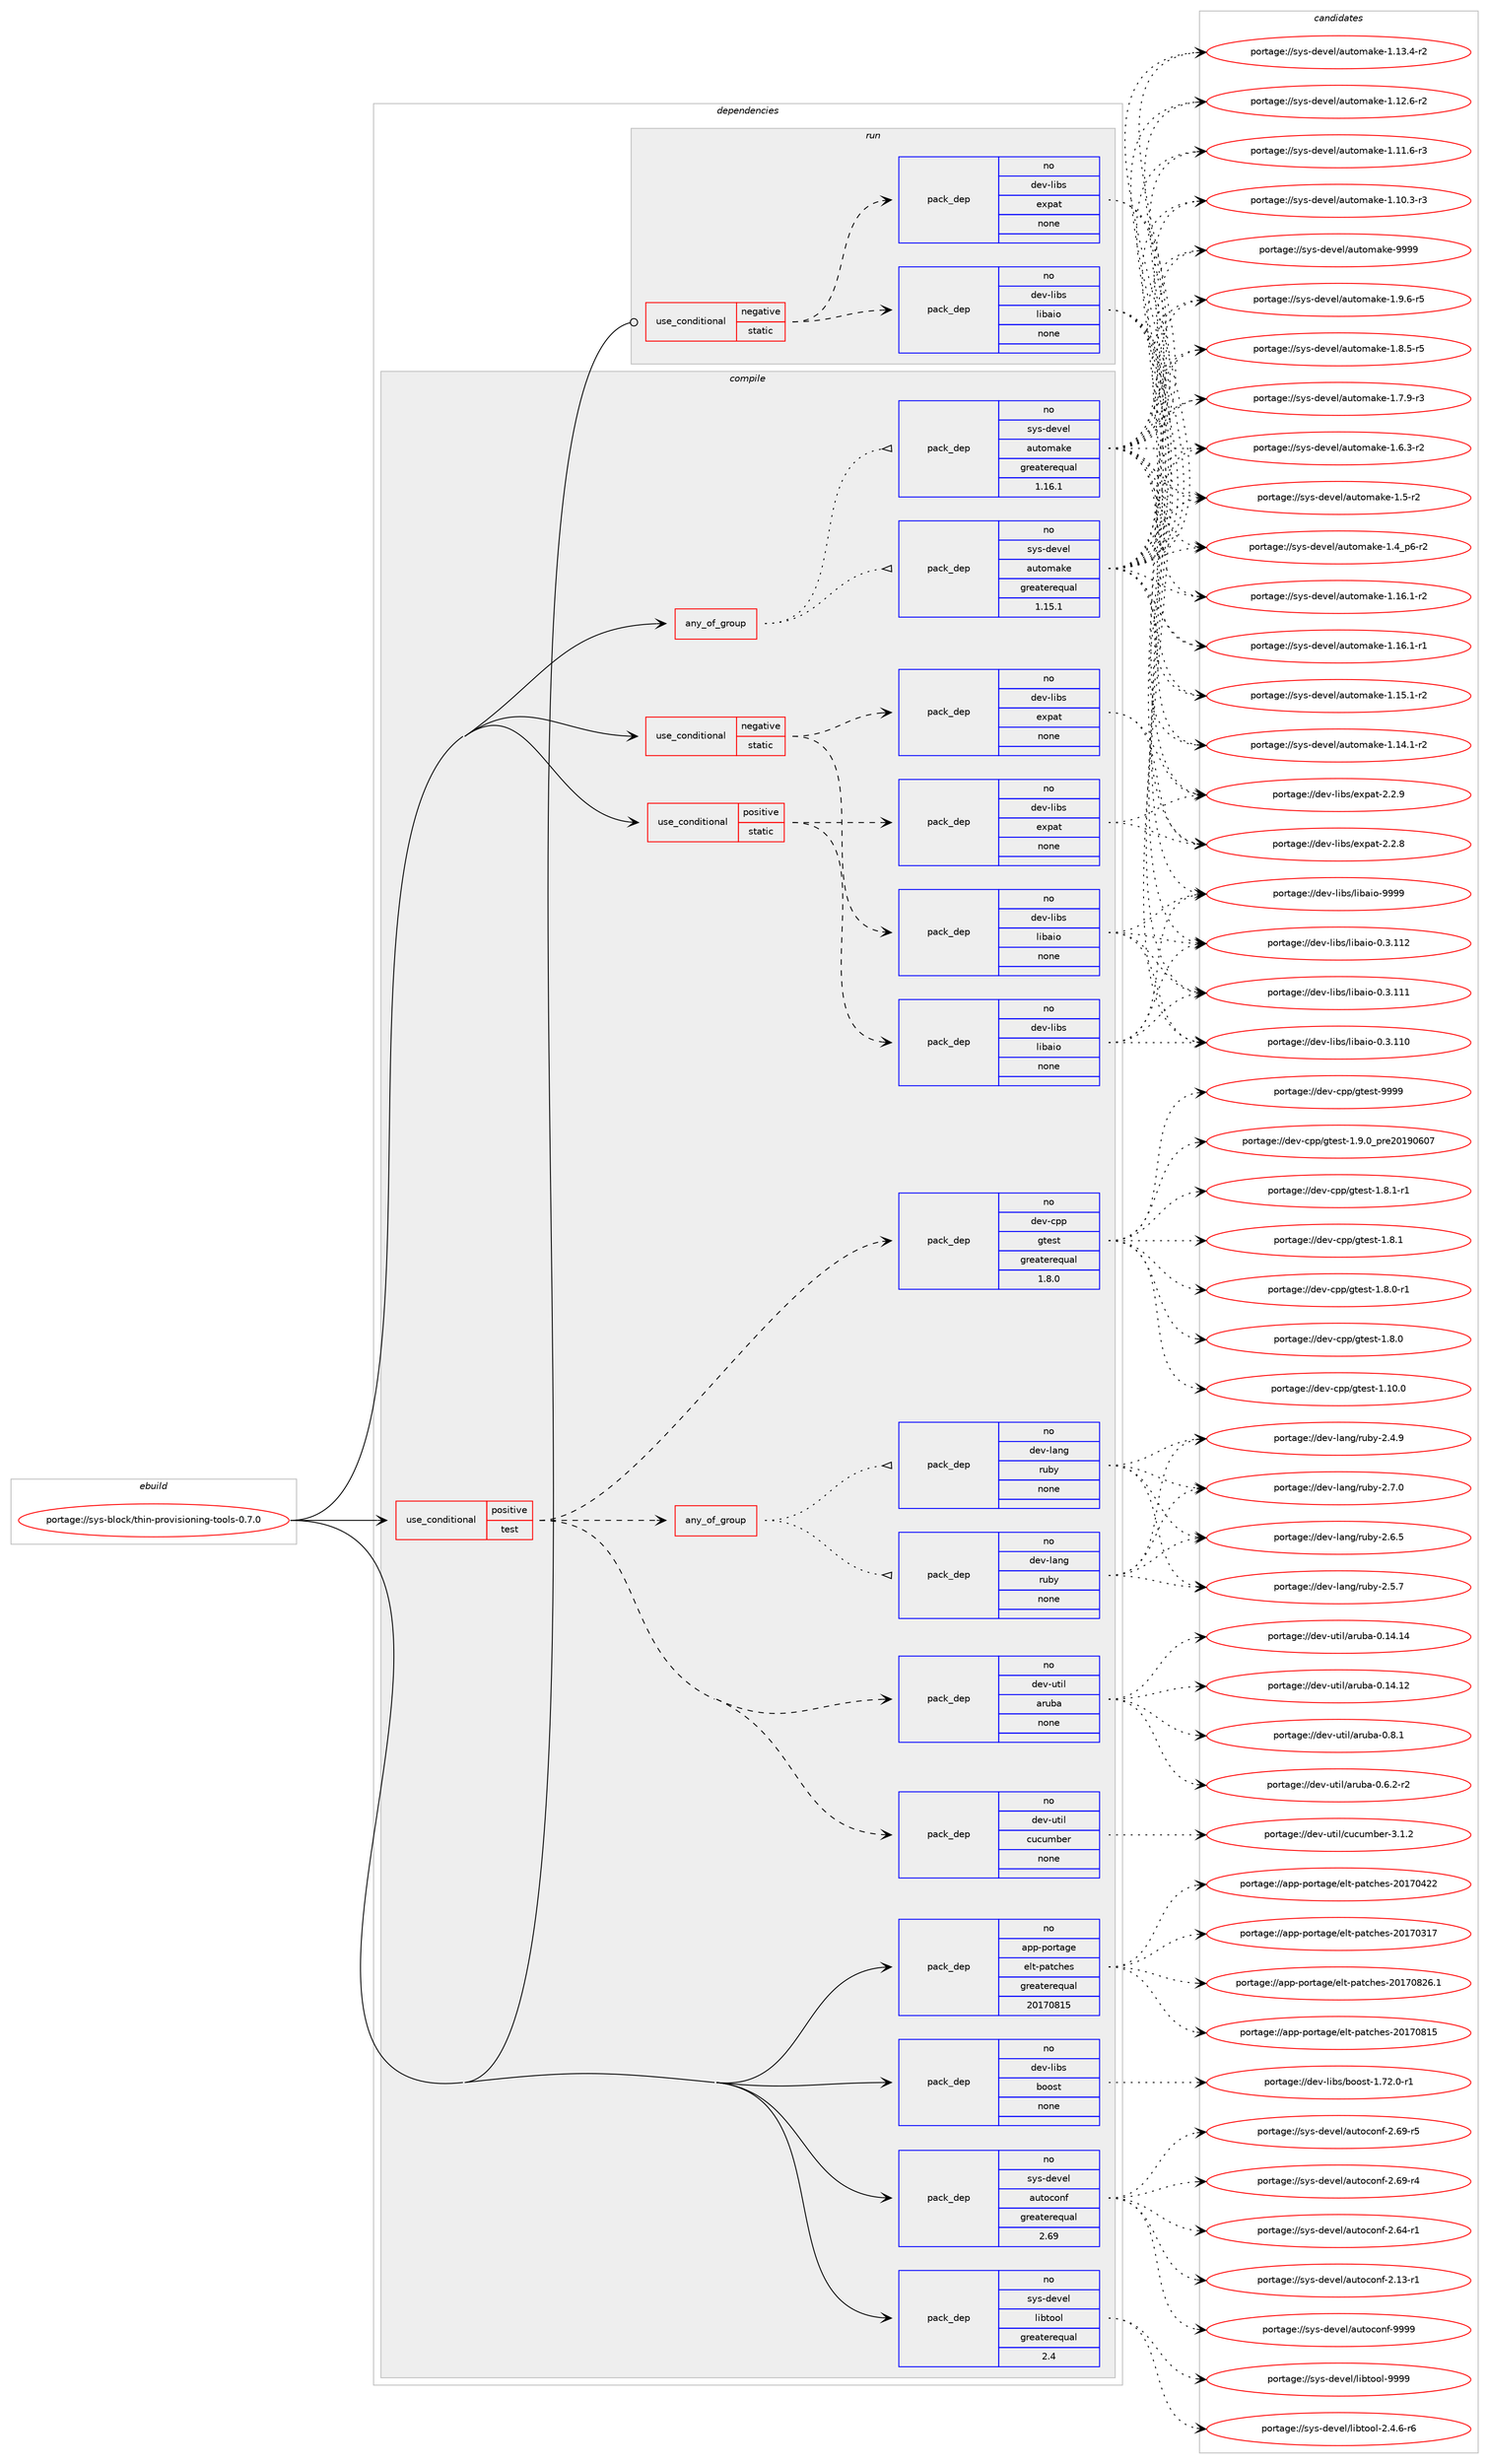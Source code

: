 digraph prolog {

# *************
# Graph options
# *************

newrank=true;
concentrate=true;
compound=true;
graph [rankdir=LR,fontname=Helvetica,fontsize=10,ranksep=1.5];#, ranksep=2.5, nodesep=0.2];
edge  [arrowhead=vee];
node  [fontname=Helvetica,fontsize=10];

# **********
# The ebuild
# **********

subgraph cluster_leftcol {
color=gray;
rank=same;
label=<<i>ebuild</i>>;
id [label="portage://sys-block/thin-provisioning-tools-0.7.0", color=red, width=4, href="../sys-block/thin-provisioning-tools-0.7.0.svg"];
}

# ****************
# The dependencies
# ****************

subgraph cluster_midcol {
color=gray;
label=<<i>dependencies</i>>;
subgraph cluster_compile {
fillcolor="#eeeeee";
style=filled;
label=<<i>compile</i>>;
subgraph any811 {
dependency33783 [label=<<TABLE BORDER="0" CELLBORDER="1" CELLSPACING="0" CELLPADDING="4"><TR><TD CELLPADDING="10">any_of_group</TD></TR></TABLE>>, shape=none, color=red];subgraph pack26426 {
dependency33784 [label=<<TABLE BORDER="0" CELLBORDER="1" CELLSPACING="0" CELLPADDING="4" WIDTH="220"><TR><TD ROWSPAN="6" CELLPADDING="30">pack_dep</TD></TR><TR><TD WIDTH="110">no</TD></TR><TR><TD>sys-devel</TD></TR><TR><TD>automake</TD></TR><TR><TD>greaterequal</TD></TR><TR><TD>1.16.1</TD></TR></TABLE>>, shape=none, color=blue];
}
dependency33783:e -> dependency33784:w [weight=20,style="dotted",arrowhead="oinv"];
subgraph pack26427 {
dependency33785 [label=<<TABLE BORDER="0" CELLBORDER="1" CELLSPACING="0" CELLPADDING="4" WIDTH="220"><TR><TD ROWSPAN="6" CELLPADDING="30">pack_dep</TD></TR><TR><TD WIDTH="110">no</TD></TR><TR><TD>sys-devel</TD></TR><TR><TD>automake</TD></TR><TR><TD>greaterequal</TD></TR><TR><TD>1.15.1</TD></TR></TABLE>>, shape=none, color=blue];
}
dependency33783:e -> dependency33785:w [weight=20,style="dotted",arrowhead="oinv"];
}
id:e -> dependency33783:w [weight=20,style="solid",arrowhead="vee"];
subgraph cond6511 {
dependency33786 [label=<<TABLE BORDER="0" CELLBORDER="1" CELLSPACING="0" CELLPADDING="4"><TR><TD ROWSPAN="3" CELLPADDING="10">use_conditional</TD></TR><TR><TD>negative</TD></TR><TR><TD>static</TD></TR></TABLE>>, shape=none, color=red];
subgraph pack26428 {
dependency33787 [label=<<TABLE BORDER="0" CELLBORDER="1" CELLSPACING="0" CELLPADDING="4" WIDTH="220"><TR><TD ROWSPAN="6" CELLPADDING="30">pack_dep</TD></TR><TR><TD WIDTH="110">no</TD></TR><TR><TD>dev-libs</TD></TR><TR><TD>expat</TD></TR><TR><TD>none</TD></TR><TR><TD></TD></TR></TABLE>>, shape=none, color=blue];
}
dependency33786:e -> dependency33787:w [weight=20,style="dashed",arrowhead="vee"];
subgraph pack26429 {
dependency33788 [label=<<TABLE BORDER="0" CELLBORDER="1" CELLSPACING="0" CELLPADDING="4" WIDTH="220"><TR><TD ROWSPAN="6" CELLPADDING="30">pack_dep</TD></TR><TR><TD WIDTH="110">no</TD></TR><TR><TD>dev-libs</TD></TR><TR><TD>libaio</TD></TR><TR><TD>none</TD></TR><TR><TD></TD></TR></TABLE>>, shape=none, color=blue];
}
dependency33786:e -> dependency33788:w [weight=20,style="dashed",arrowhead="vee"];
}
id:e -> dependency33786:w [weight=20,style="solid",arrowhead="vee"];
subgraph cond6512 {
dependency33789 [label=<<TABLE BORDER="0" CELLBORDER="1" CELLSPACING="0" CELLPADDING="4"><TR><TD ROWSPAN="3" CELLPADDING="10">use_conditional</TD></TR><TR><TD>positive</TD></TR><TR><TD>static</TD></TR></TABLE>>, shape=none, color=red];
subgraph pack26430 {
dependency33790 [label=<<TABLE BORDER="0" CELLBORDER="1" CELLSPACING="0" CELLPADDING="4" WIDTH="220"><TR><TD ROWSPAN="6" CELLPADDING="30">pack_dep</TD></TR><TR><TD WIDTH="110">no</TD></TR><TR><TD>dev-libs</TD></TR><TR><TD>expat</TD></TR><TR><TD>none</TD></TR><TR><TD></TD></TR></TABLE>>, shape=none, color=blue];
}
dependency33789:e -> dependency33790:w [weight=20,style="dashed",arrowhead="vee"];
subgraph pack26431 {
dependency33791 [label=<<TABLE BORDER="0" CELLBORDER="1" CELLSPACING="0" CELLPADDING="4" WIDTH="220"><TR><TD ROWSPAN="6" CELLPADDING="30">pack_dep</TD></TR><TR><TD WIDTH="110">no</TD></TR><TR><TD>dev-libs</TD></TR><TR><TD>libaio</TD></TR><TR><TD>none</TD></TR><TR><TD></TD></TR></TABLE>>, shape=none, color=blue];
}
dependency33789:e -> dependency33791:w [weight=20,style="dashed",arrowhead="vee"];
}
id:e -> dependency33789:w [weight=20,style="solid",arrowhead="vee"];
subgraph cond6513 {
dependency33792 [label=<<TABLE BORDER="0" CELLBORDER="1" CELLSPACING="0" CELLPADDING="4"><TR><TD ROWSPAN="3" CELLPADDING="10">use_conditional</TD></TR><TR><TD>positive</TD></TR><TR><TD>test</TD></TR></TABLE>>, shape=none, color=red];
subgraph any812 {
dependency33793 [label=<<TABLE BORDER="0" CELLBORDER="1" CELLSPACING="0" CELLPADDING="4"><TR><TD CELLPADDING="10">any_of_group</TD></TR></TABLE>>, shape=none, color=red];subgraph pack26432 {
dependency33794 [label=<<TABLE BORDER="0" CELLBORDER="1" CELLSPACING="0" CELLPADDING="4" WIDTH="220"><TR><TD ROWSPAN="6" CELLPADDING="30">pack_dep</TD></TR><TR><TD WIDTH="110">no</TD></TR><TR><TD>dev-lang</TD></TR><TR><TD>ruby</TD></TR><TR><TD>none</TD></TR><TR><TD></TD></TR></TABLE>>, shape=none, color=blue];
}
dependency33793:e -> dependency33794:w [weight=20,style="dotted",arrowhead="oinv"];
subgraph pack26433 {
dependency33795 [label=<<TABLE BORDER="0" CELLBORDER="1" CELLSPACING="0" CELLPADDING="4" WIDTH="220"><TR><TD ROWSPAN="6" CELLPADDING="30">pack_dep</TD></TR><TR><TD WIDTH="110">no</TD></TR><TR><TD>dev-lang</TD></TR><TR><TD>ruby</TD></TR><TR><TD>none</TD></TR><TR><TD></TD></TR></TABLE>>, shape=none, color=blue];
}
dependency33793:e -> dependency33795:w [weight=20,style="dotted",arrowhead="oinv"];
}
dependency33792:e -> dependency33793:w [weight=20,style="dashed",arrowhead="vee"];
subgraph pack26434 {
dependency33796 [label=<<TABLE BORDER="0" CELLBORDER="1" CELLSPACING="0" CELLPADDING="4" WIDTH="220"><TR><TD ROWSPAN="6" CELLPADDING="30">pack_dep</TD></TR><TR><TD WIDTH="110">no</TD></TR><TR><TD>dev-cpp</TD></TR><TR><TD>gtest</TD></TR><TR><TD>greaterequal</TD></TR><TR><TD>1.8.0</TD></TR></TABLE>>, shape=none, color=blue];
}
dependency33792:e -> dependency33796:w [weight=20,style="dashed",arrowhead="vee"];
subgraph pack26435 {
dependency33797 [label=<<TABLE BORDER="0" CELLBORDER="1" CELLSPACING="0" CELLPADDING="4" WIDTH="220"><TR><TD ROWSPAN="6" CELLPADDING="30">pack_dep</TD></TR><TR><TD WIDTH="110">no</TD></TR><TR><TD>dev-util</TD></TR><TR><TD>cucumber</TD></TR><TR><TD>none</TD></TR><TR><TD></TD></TR></TABLE>>, shape=none, color=blue];
}
dependency33792:e -> dependency33797:w [weight=20,style="dashed",arrowhead="vee"];
subgraph pack26436 {
dependency33798 [label=<<TABLE BORDER="0" CELLBORDER="1" CELLSPACING="0" CELLPADDING="4" WIDTH="220"><TR><TD ROWSPAN="6" CELLPADDING="30">pack_dep</TD></TR><TR><TD WIDTH="110">no</TD></TR><TR><TD>dev-util</TD></TR><TR><TD>aruba</TD></TR><TR><TD>none</TD></TR><TR><TD></TD></TR></TABLE>>, shape=none, color=blue];
}
dependency33792:e -> dependency33798:w [weight=20,style="dashed",arrowhead="vee"];
}
id:e -> dependency33792:w [weight=20,style="solid",arrowhead="vee"];
subgraph pack26437 {
dependency33799 [label=<<TABLE BORDER="0" CELLBORDER="1" CELLSPACING="0" CELLPADDING="4" WIDTH="220"><TR><TD ROWSPAN="6" CELLPADDING="30">pack_dep</TD></TR><TR><TD WIDTH="110">no</TD></TR><TR><TD>app-portage</TD></TR><TR><TD>elt-patches</TD></TR><TR><TD>greaterequal</TD></TR><TR><TD>20170815</TD></TR></TABLE>>, shape=none, color=blue];
}
id:e -> dependency33799:w [weight=20,style="solid",arrowhead="vee"];
subgraph pack26438 {
dependency33800 [label=<<TABLE BORDER="0" CELLBORDER="1" CELLSPACING="0" CELLPADDING="4" WIDTH="220"><TR><TD ROWSPAN="6" CELLPADDING="30">pack_dep</TD></TR><TR><TD WIDTH="110">no</TD></TR><TR><TD>dev-libs</TD></TR><TR><TD>boost</TD></TR><TR><TD>none</TD></TR><TR><TD></TD></TR></TABLE>>, shape=none, color=blue];
}
id:e -> dependency33800:w [weight=20,style="solid",arrowhead="vee"];
subgraph pack26439 {
dependency33801 [label=<<TABLE BORDER="0" CELLBORDER="1" CELLSPACING="0" CELLPADDING="4" WIDTH="220"><TR><TD ROWSPAN="6" CELLPADDING="30">pack_dep</TD></TR><TR><TD WIDTH="110">no</TD></TR><TR><TD>sys-devel</TD></TR><TR><TD>autoconf</TD></TR><TR><TD>greaterequal</TD></TR><TR><TD>2.69</TD></TR></TABLE>>, shape=none, color=blue];
}
id:e -> dependency33801:w [weight=20,style="solid",arrowhead="vee"];
subgraph pack26440 {
dependency33802 [label=<<TABLE BORDER="0" CELLBORDER="1" CELLSPACING="0" CELLPADDING="4" WIDTH="220"><TR><TD ROWSPAN="6" CELLPADDING="30">pack_dep</TD></TR><TR><TD WIDTH="110">no</TD></TR><TR><TD>sys-devel</TD></TR><TR><TD>libtool</TD></TR><TR><TD>greaterequal</TD></TR><TR><TD>2.4</TD></TR></TABLE>>, shape=none, color=blue];
}
id:e -> dependency33802:w [weight=20,style="solid",arrowhead="vee"];
}
subgraph cluster_compileandrun {
fillcolor="#eeeeee";
style=filled;
label=<<i>compile and run</i>>;
}
subgraph cluster_run {
fillcolor="#eeeeee";
style=filled;
label=<<i>run</i>>;
subgraph cond6514 {
dependency33803 [label=<<TABLE BORDER="0" CELLBORDER="1" CELLSPACING="0" CELLPADDING="4"><TR><TD ROWSPAN="3" CELLPADDING="10">use_conditional</TD></TR><TR><TD>negative</TD></TR><TR><TD>static</TD></TR></TABLE>>, shape=none, color=red];
subgraph pack26441 {
dependency33804 [label=<<TABLE BORDER="0" CELLBORDER="1" CELLSPACING="0" CELLPADDING="4" WIDTH="220"><TR><TD ROWSPAN="6" CELLPADDING="30">pack_dep</TD></TR><TR><TD WIDTH="110">no</TD></TR><TR><TD>dev-libs</TD></TR><TR><TD>expat</TD></TR><TR><TD>none</TD></TR><TR><TD></TD></TR></TABLE>>, shape=none, color=blue];
}
dependency33803:e -> dependency33804:w [weight=20,style="dashed",arrowhead="vee"];
subgraph pack26442 {
dependency33805 [label=<<TABLE BORDER="0" CELLBORDER="1" CELLSPACING="0" CELLPADDING="4" WIDTH="220"><TR><TD ROWSPAN="6" CELLPADDING="30">pack_dep</TD></TR><TR><TD WIDTH="110">no</TD></TR><TR><TD>dev-libs</TD></TR><TR><TD>libaio</TD></TR><TR><TD>none</TD></TR><TR><TD></TD></TR></TABLE>>, shape=none, color=blue];
}
dependency33803:e -> dependency33805:w [weight=20,style="dashed",arrowhead="vee"];
}
id:e -> dependency33803:w [weight=20,style="solid",arrowhead="odot"];
}
}

# **************
# The candidates
# **************

subgraph cluster_choices {
rank=same;
color=gray;
label=<<i>candidates</i>>;

subgraph choice26426 {
color=black;
nodesep=1;
choice115121115451001011181011084797117116111109971071014557575757 [label="portage://sys-devel/automake-9999", color=red, width=4,href="../sys-devel/automake-9999.svg"];
choice115121115451001011181011084797117116111109971071014549465746544511453 [label="portage://sys-devel/automake-1.9.6-r5", color=red, width=4,href="../sys-devel/automake-1.9.6-r5.svg"];
choice115121115451001011181011084797117116111109971071014549465646534511453 [label="portage://sys-devel/automake-1.8.5-r5", color=red, width=4,href="../sys-devel/automake-1.8.5-r5.svg"];
choice115121115451001011181011084797117116111109971071014549465546574511451 [label="portage://sys-devel/automake-1.7.9-r3", color=red, width=4,href="../sys-devel/automake-1.7.9-r3.svg"];
choice115121115451001011181011084797117116111109971071014549465446514511450 [label="portage://sys-devel/automake-1.6.3-r2", color=red, width=4,href="../sys-devel/automake-1.6.3-r2.svg"];
choice11512111545100101118101108479711711611110997107101454946534511450 [label="portage://sys-devel/automake-1.5-r2", color=red, width=4,href="../sys-devel/automake-1.5-r2.svg"];
choice115121115451001011181011084797117116111109971071014549465295112544511450 [label="portage://sys-devel/automake-1.4_p6-r2", color=red, width=4,href="../sys-devel/automake-1.4_p6-r2.svg"];
choice11512111545100101118101108479711711611110997107101454946495446494511450 [label="portage://sys-devel/automake-1.16.1-r2", color=red, width=4,href="../sys-devel/automake-1.16.1-r2.svg"];
choice11512111545100101118101108479711711611110997107101454946495446494511449 [label="portage://sys-devel/automake-1.16.1-r1", color=red, width=4,href="../sys-devel/automake-1.16.1-r1.svg"];
choice11512111545100101118101108479711711611110997107101454946495346494511450 [label="portage://sys-devel/automake-1.15.1-r2", color=red, width=4,href="../sys-devel/automake-1.15.1-r2.svg"];
choice11512111545100101118101108479711711611110997107101454946495246494511450 [label="portage://sys-devel/automake-1.14.1-r2", color=red, width=4,href="../sys-devel/automake-1.14.1-r2.svg"];
choice11512111545100101118101108479711711611110997107101454946495146524511450 [label="portage://sys-devel/automake-1.13.4-r2", color=red, width=4,href="../sys-devel/automake-1.13.4-r2.svg"];
choice11512111545100101118101108479711711611110997107101454946495046544511450 [label="portage://sys-devel/automake-1.12.6-r2", color=red, width=4,href="../sys-devel/automake-1.12.6-r2.svg"];
choice11512111545100101118101108479711711611110997107101454946494946544511451 [label="portage://sys-devel/automake-1.11.6-r3", color=red, width=4,href="../sys-devel/automake-1.11.6-r3.svg"];
choice11512111545100101118101108479711711611110997107101454946494846514511451 [label="portage://sys-devel/automake-1.10.3-r3", color=red, width=4,href="../sys-devel/automake-1.10.3-r3.svg"];
dependency33784:e -> choice115121115451001011181011084797117116111109971071014557575757:w [style=dotted,weight="100"];
dependency33784:e -> choice115121115451001011181011084797117116111109971071014549465746544511453:w [style=dotted,weight="100"];
dependency33784:e -> choice115121115451001011181011084797117116111109971071014549465646534511453:w [style=dotted,weight="100"];
dependency33784:e -> choice115121115451001011181011084797117116111109971071014549465546574511451:w [style=dotted,weight="100"];
dependency33784:e -> choice115121115451001011181011084797117116111109971071014549465446514511450:w [style=dotted,weight="100"];
dependency33784:e -> choice11512111545100101118101108479711711611110997107101454946534511450:w [style=dotted,weight="100"];
dependency33784:e -> choice115121115451001011181011084797117116111109971071014549465295112544511450:w [style=dotted,weight="100"];
dependency33784:e -> choice11512111545100101118101108479711711611110997107101454946495446494511450:w [style=dotted,weight="100"];
dependency33784:e -> choice11512111545100101118101108479711711611110997107101454946495446494511449:w [style=dotted,weight="100"];
dependency33784:e -> choice11512111545100101118101108479711711611110997107101454946495346494511450:w [style=dotted,weight="100"];
dependency33784:e -> choice11512111545100101118101108479711711611110997107101454946495246494511450:w [style=dotted,weight="100"];
dependency33784:e -> choice11512111545100101118101108479711711611110997107101454946495146524511450:w [style=dotted,weight="100"];
dependency33784:e -> choice11512111545100101118101108479711711611110997107101454946495046544511450:w [style=dotted,weight="100"];
dependency33784:e -> choice11512111545100101118101108479711711611110997107101454946494946544511451:w [style=dotted,weight="100"];
dependency33784:e -> choice11512111545100101118101108479711711611110997107101454946494846514511451:w [style=dotted,weight="100"];
}
subgraph choice26427 {
color=black;
nodesep=1;
choice115121115451001011181011084797117116111109971071014557575757 [label="portage://sys-devel/automake-9999", color=red, width=4,href="../sys-devel/automake-9999.svg"];
choice115121115451001011181011084797117116111109971071014549465746544511453 [label="portage://sys-devel/automake-1.9.6-r5", color=red, width=4,href="../sys-devel/automake-1.9.6-r5.svg"];
choice115121115451001011181011084797117116111109971071014549465646534511453 [label="portage://sys-devel/automake-1.8.5-r5", color=red, width=4,href="../sys-devel/automake-1.8.5-r5.svg"];
choice115121115451001011181011084797117116111109971071014549465546574511451 [label="portage://sys-devel/automake-1.7.9-r3", color=red, width=4,href="../sys-devel/automake-1.7.9-r3.svg"];
choice115121115451001011181011084797117116111109971071014549465446514511450 [label="portage://sys-devel/automake-1.6.3-r2", color=red, width=4,href="../sys-devel/automake-1.6.3-r2.svg"];
choice11512111545100101118101108479711711611110997107101454946534511450 [label="portage://sys-devel/automake-1.5-r2", color=red, width=4,href="../sys-devel/automake-1.5-r2.svg"];
choice115121115451001011181011084797117116111109971071014549465295112544511450 [label="portage://sys-devel/automake-1.4_p6-r2", color=red, width=4,href="../sys-devel/automake-1.4_p6-r2.svg"];
choice11512111545100101118101108479711711611110997107101454946495446494511450 [label="portage://sys-devel/automake-1.16.1-r2", color=red, width=4,href="../sys-devel/automake-1.16.1-r2.svg"];
choice11512111545100101118101108479711711611110997107101454946495446494511449 [label="portage://sys-devel/automake-1.16.1-r1", color=red, width=4,href="../sys-devel/automake-1.16.1-r1.svg"];
choice11512111545100101118101108479711711611110997107101454946495346494511450 [label="portage://sys-devel/automake-1.15.1-r2", color=red, width=4,href="../sys-devel/automake-1.15.1-r2.svg"];
choice11512111545100101118101108479711711611110997107101454946495246494511450 [label="portage://sys-devel/automake-1.14.1-r2", color=red, width=4,href="../sys-devel/automake-1.14.1-r2.svg"];
choice11512111545100101118101108479711711611110997107101454946495146524511450 [label="portage://sys-devel/automake-1.13.4-r2", color=red, width=4,href="../sys-devel/automake-1.13.4-r2.svg"];
choice11512111545100101118101108479711711611110997107101454946495046544511450 [label="portage://sys-devel/automake-1.12.6-r2", color=red, width=4,href="../sys-devel/automake-1.12.6-r2.svg"];
choice11512111545100101118101108479711711611110997107101454946494946544511451 [label="portage://sys-devel/automake-1.11.6-r3", color=red, width=4,href="../sys-devel/automake-1.11.6-r3.svg"];
choice11512111545100101118101108479711711611110997107101454946494846514511451 [label="portage://sys-devel/automake-1.10.3-r3", color=red, width=4,href="../sys-devel/automake-1.10.3-r3.svg"];
dependency33785:e -> choice115121115451001011181011084797117116111109971071014557575757:w [style=dotted,weight="100"];
dependency33785:e -> choice115121115451001011181011084797117116111109971071014549465746544511453:w [style=dotted,weight="100"];
dependency33785:e -> choice115121115451001011181011084797117116111109971071014549465646534511453:w [style=dotted,weight="100"];
dependency33785:e -> choice115121115451001011181011084797117116111109971071014549465546574511451:w [style=dotted,weight="100"];
dependency33785:e -> choice115121115451001011181011084797117116111109971071014549465446514511450:w [style=dotted,weight="100"];
dependency33785:e -> choice11512111545100101118101108479711711611110997107101454946534511450:w [style=dotted,weight="100"];
dependency33785:e -> choice115121115451001011181011084797117116111109971071014549465295112544511450:w [style=dotted,weight="100"];
dependency33785:e -> choice11512111545100101118101108479711711611110997107101454946495446494511450:w [style=dotted,weight="100"];
dependency33785:e -> choice11512111545100101118101108479711711611110997107101454946495446494511449:w [style=dotted,weight="100"];
dependency33785:e -> choice11512111545100101118101108479711711611110997107101454946495346494511450:w [style=dotted,weight="100"];
dependency33785:e -> choice11512111545100101118101108479711711611110997107101454946495246494511450:w [style=dotted,weight="100"];
dependency33785:e -> choice11512111545100101118101108479711711611110997107101454946495146524511450:w [style=dotted,weight="100"];
dependency33785:e -> choice11512111545100101118101108479711711611110997107101454946495046544511450:w [style=dotted,weight="100"];
dependency33785:e -> choice11512111545100101118101108479711711611110997107101454946494946544511451:w [style=dotted,weight="100"];
dependency33785:e -> choice11512111545100101118101108479711711611110997107101454946494846514511451:w [style=dotted,weight="100"];
}
subgraph choice26428 {
color=black;
nodesep=1;
choice10010111845108105981154710112011297116455046504657 [label="portage://dev-libs/expat-2.2.9", color=red, width=4,href="../dev-libs/expat-2.2.9.svg"];
choice10010111845108105981154710112011297116455046504656 [label="portage://dev-libs/expat-2.2.8", color=red, width=4,href="../dev-libs/expat-2.2.8.svg"];
dependency33787:e -> choice10010111845108105981154710112011297116455046504657:w [style=dotted,weight="100"];
dependency33787:e -> choice10010111845108105981154710112011297116455046504656:w [style=dotted,weight="100"];
}
subgraph choice26429 {
color=black;
nodesep=1;
choice10010111845108105981154710810598971051114557575757 [label="portage://dev-libs/libaio-9999", color=red, width=4,href="../dev-libs/libaio-9999.svg"];
choice10010111845108105981154710810598971051114548465146494950 [label="portage://dev-libs/libaio-0.3.112", color=red, width=4,href="../dev-libs/libaio-0.3.112.svg"];
choice10010111845108105981154710810598971051114548465146494949 [label="portage://dev-libs/libaio-0.3.111", color=red, width=4,href="../dev-libs/libaio-0.3.111.svg"];
choice10010111845108105981154710810598971051114548465146494948 [label="portage://dev-libs/libaio-0.3.110", color=red, width=4,href="../dev-libs/libaio-0.3.110.svg"];
dependency33788:e -> choice10010111845108105981154710810598971051114557575757:w [style=dotted,weight="100"];
dependency33788:e -> choice10010111845108105981154710810598971051114548465146494950:w [style=dotted,weight="100"];
dependency33788:e -> choice10010111845108105981154710810598971051114548465146494949:w [style=dotted,weight="100"];
dependency33788:e -> choice10010111845108105981154710810598971051114548465146494948:w [style=dotted,weight="100"];
}
subgraph choice26430 {
color=black;
nodesep=1;
choice10010111845108105981154710112011297116455046504657 [label="portage://dev-libs/expat-2.2.9", color=red, width=4,href="../dev-libs/expat-2.2.9.svg"];
choice10010111845108105981154710112011297116455046504656 [label="portage://dev-libs/expat-2.2.8", color=red, width=4,href="../dev-libs/expat-2.2.8.svg"];
dependency33790:e -> choice10010111845108105981154710112011297116455046504657:w [style=dotted,weight="100"];
dependency33790:e -> choice10010111845108105981154710112011297116455046504656:w [style=dotted,weight="100"];
}
subgraph choice26431 {
color=black;
nodesep=1;
choice10010111845108105981154710810598971051114557575757 [label="portage://dev-libs/libaio-9999", color=red, width=4,href="../dev-libs/libaio-9999.svg"];
choice10010111845108105981154710810598971051114548465146494950 [label="portage://dev-libs/libaio-0.3.112", color=red, width=4,href="../dev-libs/libaio-0.3.112.svg"];
choice10010111845108105981154710810598971051114548465146494949 [label="portage://dev-libs/libaio-0.3.111", color=red, width=4,href="../dev-libs/libaio-0.3.111.svg"];
choice10010111845108105981154710810598971051114548465146494948 [label="portage://dev-libs/libaio-0.3.110", color=red, width=4,href="../dev-libs/libaio-0.3.110.svg"];
dependency33791:e -> choice10010111845108105981154710810598971051114557575757:w [style=dotted,weight="100"];
dependency33791:e -> choice10010111845108105981154710810598971051114548465146494950:w [style=dotted,weight="100"];
dependency33791:e -> choice10010111845108105981154710810598971051114548465146494949:w [style=dotted,weight="100"];
dependency33791:e -> choice10010111845108105981154710810598971051114548465146494948:w [style=dotted,weight="100"];
}
subgraph choice26432 {
color=black;
nodesep=1;
choice10010111845108971101034711411798121455046554648 [label="portage://dev-lang/ruby-2.7.0", color=red, width=4,href="../dev-lang/ruby-2.7.0.svg"];
choice10010111845108971101034711411798121455046544653 [label="portage://dev-lang/ruby-2.6.5", color=red, width=4,href="../dev-lang/ruby-2.6.5.svg"];
choice10010111845108971101034711411798121455046534655 [label="portage://dev-lang/ruby-2.5.7", color=red, width=4,href="../dev-lang/ruby-2.5.7.svg"];
choice10010111845108971101034711411798121455046524657 [label="portage://dev-lang/ruby-2.4.9", color=red, width=4,href="../dev-lang/ruby-2.4.9.svg"];
dependency33794:e -> choice10010111845108971101034711411798121455046554648:w [style=dotted,weight="100"];
dependency33794:e -> choice10010111845108971101034711411798121455046544653:w [style=dotted,weight="100"];
dependency33794:e -> choice10010111845108971101034711411798121455046534655:w [style=dotted,weight="100"];
dependency33794:e -> choice10010111845108971101034711411798121455046524657:w [style=dotted,weight="100"];
}
subgraph choice26433 {
color=black;
nodesep=1;
choice10010111845108971101034711411798121455046554648 [label="portage://dev-lang/ruby-2.7.0", color=red, width=4,href="../dev-lang/ruby-2.7.0.svg"];
choice10010111845108971101034711411798121455046544653 [label="portage://dev-lang/ruby-2.6.5", color=red, width=4,href="../dev-lang/ruby-2.6.5.svg"];
choice10010111845108971101034711411798121455046534655 [label="portage://dev-lang/ruby-2.5.7", color=red, width=4,href="../dev-lang/ruby-2.5.7.svg"];
choice10010111845108971101034711411798121455046524657 [label="portage://dev-lang/ruby-2.4.9", color=red, width=4,href="../dev-lang/ruby-2.4.9.svg"];
dependency33795:e -> choice10010111845108971101034711411798121455046554648:w [style=dotted,weight="100"];
dependency33795:e -> choice10010111845108971101034711411798121455046544653:w [style=dotted,weight="100"];
dependency33795:e -> choice10010111845108971101034711411798121455046534655:w [style=dotted,weight="100"];
dependency33795:e -> choice10010111845108971101034711411798121455046524657:w [style=dotted,weight="100"];
}
subgraph choice26434 {
color=black;
nodesep=1;
choice1001011184599112112471031161011151164557575757 [label="portage://dev-cpp/gtest-9999", color=red, width=4,href="../dev-cpp/gtest-9999.svg"];
choice100101118459911211247103116101115116454946574648951121141015048495748544855 [label="portage://dev-cpp/gtest-1.9.0_pre20190607", color=red, width=4,href="../dev-cpp/gtest-1.9.0_pre20190607.svg"];
choice1001011184599112112471031161011151164549465646494511449 [label="portage://dev-cpp/gtest-1.8.1-r1", color=red, width=4,href="../dev-cpp/gtest-1.8.1-r1.svg"];
choice100101118459911211247103116101115116454946564649 [label="portage://dev-cpp/gtest-1.8.1", color=red, width=4,href="../dev-cpp/gtest-1.8.1.svg"];
choice1001011184599112112471031161011151164549465646484511449 [label="portage://dev-cpp/gtest-1.8.0-r1", color=red, width=4,href="../dev-cpp/gtest-1.8.0-r1.svg"];
choice100101118459911211247103116101115116454946564648 [label="portage://dev-cpp/gtest-1.8.0", color=red, width=4,href="../dev-cpp/gtest-1.8.0.svg"];
choice10010111845991121124710311610111511645494649484648 [label="portage://dev-cpp/gtest-1.10.0", color=red, width=4,href="../dev-cpp/gtest-1.10.0.svg"];
dependency33796:e -> choice1001011184599112112471031161011151164557575757:w [style=dotted,weight="100"];
dependency33796:e -> choice100101118459911211247103116101115116454946574648951121141015048495748544855:w [style=dotted,weight="100"];
dependency33796:e -> choice1001011184599112112471031161011151164549465646494511449:w [style=dotted,weight="100"];
dependency33796:e -> choice100101118459911211247103116101115116454946564649:w [style=dotted,weight="100"];
dependency33796:e -> choice1001011184599112112471031161011151164549465646484511449:w [style=dotted,weight="100"];
dependency33796:e -> choice100101118459911211247103116101115116454946564648:w [style=dotted,weight="100"];
dependency33796:e -> choice10010111845991121124710311610111511645494649484648:w [style=dotted,weight="100"];
}
subgraph choice26435 {
color=black;
nodesep=1;
choice1001011184511711610510847991179911710998101114455146494650 [label="portage://dev-util/cucumber-3.1.2", color=red, width=4,href="../dev-util/cucumber-3.1.2.svg"];
dependency33797:e -> choice1001011184511711610510847991179911710998101114455146494650:w [style=dotted,weight="100"];
}
subgraph choice26436 {
color=black;
nodesep=1;
choice1001011184511711610510847971141179897454846564649 [label="portage://dev-util/aruba-0.8.1", color=red, width=4,href="../dev-util/aruba-0.8.1.svg"];
choice10010111845117116105108479711411798974548465446504511450 [label="portage://dev-util/aruba-0.6.2-r2", color=red, width=4,href="../dev-util/aruba-0.6.2-r2.svg"];
choice10010111845117116105108479711411798974548464952464952 [label="portage://dev-util/aruba-0.14.14", color=red, width=4,href="../dev-util/aruba-0.14.14.svg"];
choice10010111845117116105108479711411798974548464952464950 [label="portage://dev-util/aruba-0.14.12", color=red, width=4,href="../dev-util/aruba-0.14.12.svg"];
dependency33798:e -> choice1001011184511711610510847971141179897454846564649:w [style=dotted,weight="100"];
dependency33798:e -> choice10010111845117116105108479711411798974548465446504511450:w [style=dotted,weight="100"];
dependency33798:e -> choice10010111845117116105108479711411798974548464952464952:w [style=dotted,weight="100"];
dependency33798:e -> choice10010111845117116105108479711411798974548464952464950:w [style=dotted,weight="100"];
}
subgraph choice26437 {
color=black;
nodesep=1;
choice971121124511211111411697103101471011081164511297116991041011154550484955485650544649 [label="portage://app-portage/elt-patches-20170826.1", color=red, width=4,href="../app-portage/elt-patches-20170826.1.svg"];
choice97112112451121111141169710310147101108116451129711699104101115455048495548564953 [label="portage://app-portage/elt-patches-20170815", color=red, width=4,href="../app-portage/elt-patches-20170815.svg"];
choice97112112451121111141169710310147101108116451129711699104101115455048495548525050 [label="portage://app-portage/elt-patches-20170422", color=red, width=4,href="../app-portage/elt-patches-20170422.svg"];
choice97112112451121111141169710310147101108116451129711699104101115455048495548514955 [label="portage://app-portage/elt-patches-20170317", color=red, width=4,href="../app-portage/elt-patches-20170317.svg"];
dependency33799:e -> choice971121124511211111411697103101471011081164511297116991041011154550484955485650544649:w [style=dotted,weight="100"];
dependency33799:e -> choice97112112451121111141169710310147101108116451129711699104101115455048495548564953:w [style=dotted,weight="100"];
dependency33799:e -> choice97112112451121111141169710310147101108116451129711699104101115455048495548525050:w [style=dotted,weight="100"];
dependency33799:e -> choice97112112451121111141169710310147101108116451129711699104101115455048495548514955:w [style=dotted,weight="100"];
}
subgraph choice26438 {
color=black;
nodesep=1;
choice10010111845108105981154798111111115116454946555046484511449 [label="portage://dev-libs/boost-1.72.0-r1", color=red, width=4,href="../dev-libs/boost-1.72.0-r1.svg"];
dependency33800:e -> choice10010111845108105981154798111111115116454946555046484511449:w [style=dotted,weight="100"];
}
subgraph choice26439 {
color=black;
nodesep=1;
choice115121115451001011181011084797117116111991111101024557575757 [label="portage://sys-devel/autoconf-9999", color=red, width=4,href="../sys-devel/autoconf-9999.svg"];
choice1151211154510010111810110847971171161119911111010245504654574511453 [label="portage://sys-devel/autoconf-2.69-r5", color=red, width=4,href="../sys-devel/autoconf-2.69-r5.svg"];
choice1151211154510010111810110847971171161119911111010245504654574511452 [label="portage://sys-devel/autoconf-2.69-r4", color=red, width=4,href="../sys-devel/autoconf-2.69-r4.svg"];
choice1151211154510010111810110847971171161119911111010245504654524511449 [label="portage://sys-devel/autoconf-2.64-r1", color=red, width=4,href="../sys-devel/autoconf-2.64-r1.svg"];
choice1151211154510010111810110847971171161119911111010245504649514511449 [label="portage://sys-devel/autoconf-2.13-r1", color=red, width=4,href="../sys-devel/autoconf-2.13-r1.svg"];
dependency33801:e -> choice115121115451001011181011084797117116111991111101024557575757:w [style=dotted,weight="100"];
dependency33801:e -> choice1151211154510010111810110847971171161119911111010245504654574511453:w [style=dotted,weight="100"];
dependency33801:e -> choice1151211154510010111810110847971171161119911111010245504654574511452:w [style=dotted,weight="100"];
dependency33801:e -> choice1151211154510010111810110847971171161119911111010245504654524511449:w [style=dotted,weight="100"];
dependency33801:e -> choice1151211154510010111810110847971171161119911111010245504649514511449:w [style=dotted,weight="100"];
}
subgraph choice26440 {
color=black;
nodesep=1;
choice1151211154510010111810110847108105981161111111084557575757 [label="portage://sys-devel/libtool-9999", color=red, width=4,href="../sys-devel/libtool-9999.svg"];
choice1151211154510010111810110847108105981161111111084550465246544511454 [label="portage://sys-devel/libtool-2.4.6-r6", color=red, width=4,href="../sys-devel/libtool-2.4.6-r6.svg"];
dependency33802:e -> choice1151211154510010111810110847108105981161111111084557575757:w [style=dotted,weight="100"];
dependency33802:e -> choice1151211154510010111810110847108105981161111111084550465246544511454:w [style=dotted,weight="100"];
}
subgraph choice26441 {
color=black;
nodesep=1;
choice10010111845108105981154710112011297116455046504657 [label="portage://dev-libs/expat-2.2.9", color=red, width=4,href="../dev-libs/expat-2.2.9.svg"];
choice10010111845108105981154710112011297116455046504656 [label="portage://dev-libs/expat-2.2.8", color=red, width=4,href="../dev-libs/expat-2.2.8.svg"];
dependency33804:e -> choice10010111845108105981154710112011297116455046504657:w [style=dotted,weight="100"];
dependency33804:e -> choice10010111845108105981154710112011297116455046504656:w [style=dotted,weight="100"];
}
subgraph choice26442 {
color=black;
nodesep=1;
choice10010111845108105981154710810598971051114557575757 [label="portage://dev-libs/libaio-9999", color=red, width=4,href="../dev-libs/libaio-9999.svg"];
choice10010111845108105981154710810598971051114548465146494950 [label="portage://dev-libs/libaio-0.3.112", color=red, width=4,href="../dev-libs/libaio-0.3.112.svg"];
choice10010111845108105981154710810598971051114548465146494949 [label="portage://dev-libs/libaio-0.3.111", color=red, width=4,href="../dev-libs/libaio-0.3.111.svg"];
choice10010111845108105981154710810598971051114548465146494948 [label="portage://dev-libs/libaio-0.3.110", color=red, width=4,href="../dev-libs/libaio-0.3.110.svg"];
dependency33805:e -> choice10010111845108105981154710810598971051114557575757:w [style=dotted,weight="100"];
dependency33805:e -> choice10010111845108105981154710810598971051114548465146494950:w [style=dotted,weight="100"];
dependency33805:e -> choice10010111845108105981154710810598971051114548465146494949:w [style=dotted,weight="100"];
dependency33805:e -> choice10010111845108105981154710810598971051114548465146494948:w [style=dotted,weight="100"];
}
}

}
